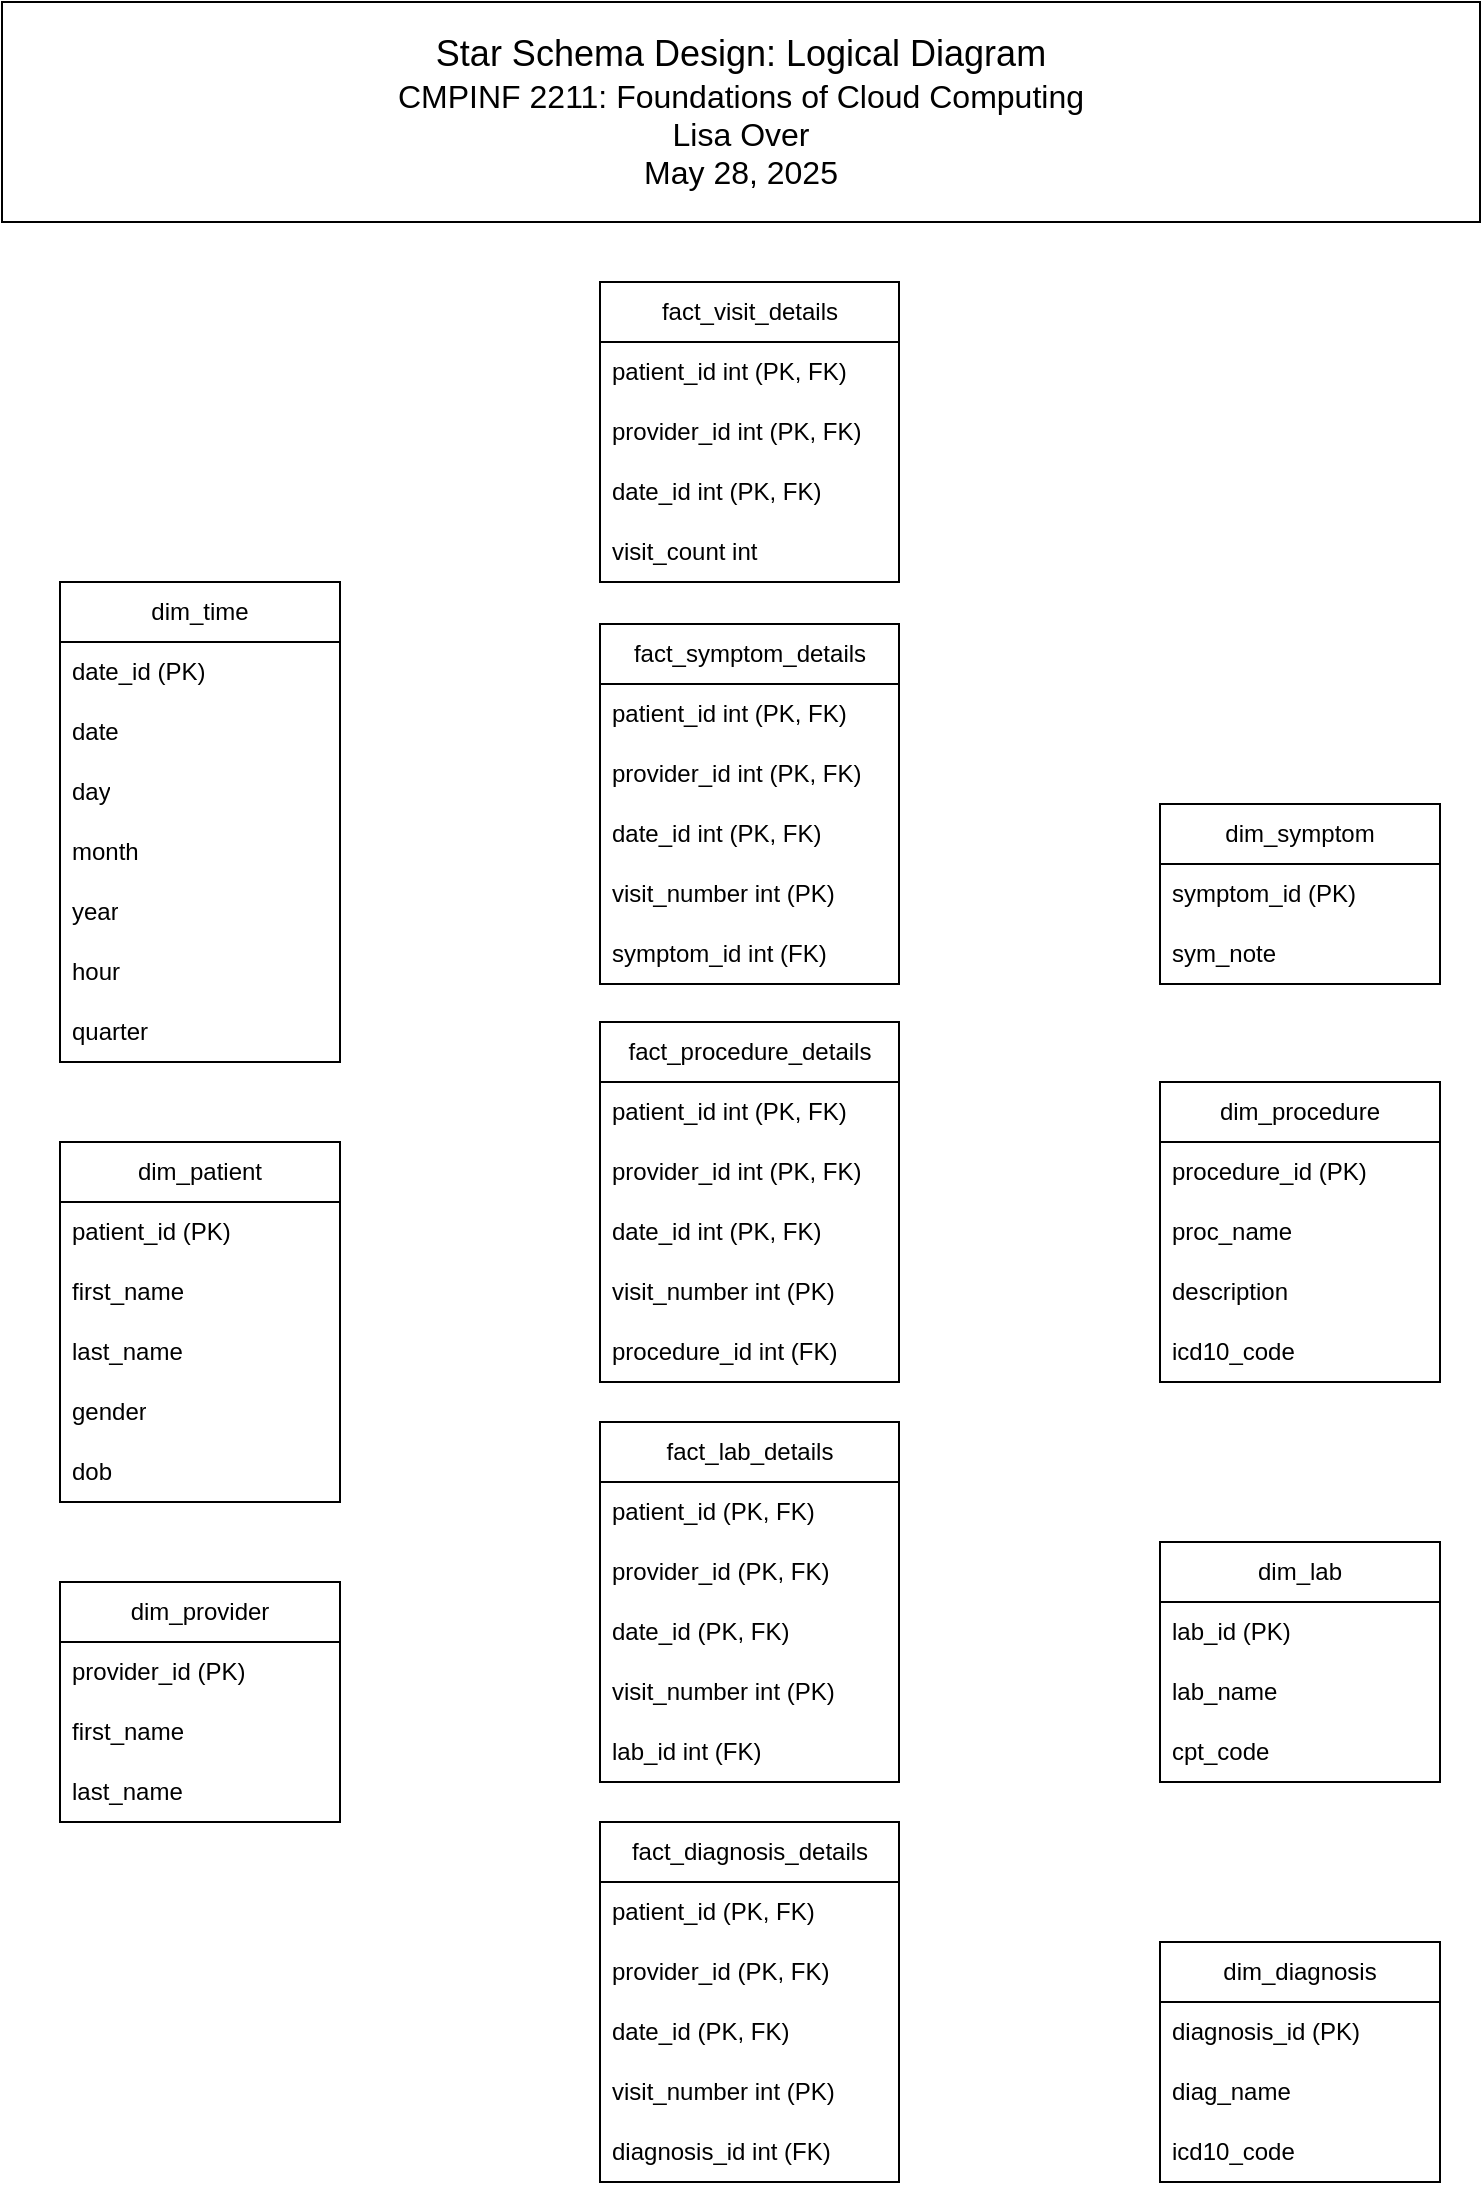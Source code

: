 <mxfile version="27.0.9">
  <diagram name="Page-1" id="A3zh73i4j1TpFUD3K1uN">
    <mxGraphModel dx="942" dy="1663" grid="1" gridSize="10" guides="1" tooltips="1" connect="1" arrows="1" fold="1" page="1" pageScale="1" pageWidth="850" pageHeight="1100" math="0" shadow="0">
      <root>
        <mxCell id="0" />
        <mxCell id="1" parent="0" />
        <mxCell id="DLNXsr5lxC3770AfFGbQ-2" value="fact_visit_details" style="swimlane;fontStyle=0;childLayout=stackLayout;horizontal=1;startSize=30;horizontalStack=0;resizeParent=1;resizeParentMax=0;resizeLast=0;collapsible=1;marginBottom=0;whiteSpace=wrap;html=1;" parent="1" vertex="1">
          <mxGeometry x="350" y="-930" width="149.5" height="150" as="geometry">
            <mxRectangle x="210" y="70" width="170" height="30" as="alternateBounds" />
          </mxGeometry>
        </mxCell>
        <mxCell id="DLNXsr5lxC3770AfFGbQ-10" value="patient_id int (PK, FK)" style="text;strokeColor=none;fillColor=none;align=left;verticalAlign=middle;spacingLeft=4;spacingRight=4;overflow=hidden;points=[[0,0.5],[1,0.5]];portConstraint=eastwest;rotatable=0;whiteSpace=wrap;html=1;" parent="DLNXsr5lxC3770AfFGbQ-2" vertex="1">
          <mxGeometry y="30" width="149.5" height="30" as="geometry" />
        </mxCell>
        <mxCell id="uM94AEK0M4l-UiJbQwfq-13" value="provider_id int (PK, FK)" style="text;strokeColor=none;fillColor=none;align=left;verticalAlign=middle;spacingLeft=4;spacingRight=4;overflow=hidden;points=[[0,0.5],[1,0.5]];portConstraint=eastwest;rotatable=0;whiteSpace=wrap;html=1;" vertex="1" parent="DLNXsr5lxC3770AfFGbQ-2">
          <mxGeometry y="60" width="149.5" height="30" as="geometry" />
        </mxCell>
        <mxCell id="uM94AEK0M4l-UiJbQwfq-12" value="date_id int (PK, FK)" style="text;strokeColor=none;fillColor=none;align=left;verticalAlign=middle;spacingLeft=4;spacingRight=4;overflow=hidden;points=[[0,0.5],[1,0.5]];portConstraint=eastwest;rotatable=0;whiteSpace=wrap;html=1;" vertex="1" parent="DLNXsr5lxC3770AfFGbQ-2">
          <mxGeometry y="90" width="149.5" height="30" as="geometry" />
        </mxCell>
        <mxCell id="uM94AEK0M4l-UiJbQwfq-14" value="visit_count int" style="text;strokeColor=none;fillColor=none;align=left;verticalAlign=middle;spacingLeft=4;spacingRight=4;overflow=hidden;points=[[0,0.5],[1,0.5]];portConstraint=eastwest;rotatable=0;whiteSpace=wrap;html=1;" vertex="1" parent="DLNXsr5lxC3770AfFGbQ-2">
          <mxGeometry y="120" width="149.5" height="30" as="geometry" />
        </mxCell>
        <mxCell id="DLNXsr5lxC3770AfFGbQ-14" value="dim_time" style="swimlane;fontStyle=0;childLayout=stackLayout;horizontal=1;startSize=30;horizontalStack=0;resizeParent=1;resizeParentMax=0;resizeLast=0;collapsible=1;marginBottom=0;whiteSpace=wrap;html=1;" parent="1" vertex="1">
          <mxGeometry x="80" y="-780" width="140" height="240" as="geometry" />
        </mxCell>
        <mxCell id="DLNXsr5lxC3770AfFGbQ-15" value="date_id (PK)" style="text;strokeColor=none;fillColor=none;align=left;verticalAlign=middle;spacingLeft=4;spacingRight=4;overflow=hidden;points=[[0,0.5],[1,0.5]];portConstraint=eastwest;rotatable=0;whiteSpace=wrap;html=1;" parent="DLNXsr5lxC3770AfFGbQ-14" vertex="1">
          <mxGeometry y="30" width="140" height="30" as="geometry" />
        </mxCell>
        <mxCell id="DLNXsr5lxC3770AfFGbQ-16" value="date" style="text;strokeColor=none;fillColor=none;align=left;verticalAlign=middle;spacingLeft=4;spacingRight=4;overflow=hidden;points=[[0,0.5],[1,0.5]];portConstraint=eastwest;rotatable=0;whiteSpace=wrap;html=1;" parent="DLNXsr5lxC3770AfFGbQ-14" vertex="1">
          <mxGeometry y="60" width="140" height="30" as="geometry" />
        </mxCell>
        <mxCell id="DLNXsr5lxC3770AfFGbQ-17" value="day" style="text;strokeColor=none;fillColor=none;align=left;verticalAlign=middle;spacingLeft=4;spacingRight=4;overflow=hidden;points=[[0,0.5],[1,0.5]];portConstraint=eastwest;rotatable=0;whiteSpace=wrap;html=1;" parent="DLNXsr5lxC3770AfFGbQ-14" vertex="1">
          <mxGeometry y="90" width="140" height="30" as="geometry" />
        </mxCell>
        <mxCell id="DLNXsr5lxC3770AfFGbQ-18" value="month" style="text;strokeColor=none;fillColor=none;align=left;verticalAlign=middle;spacingLeft=4;spacingRight=4;overflow=hidden;points=[[0,0.5],[1,0.5]];portConstraint=eastwest;rotatable=0;whiteSpace=wrap;html=1;" parent="DLNXsr5lxC3770AfFGbQ-14" vertex="1">
          <mxGeometry y="120" width="140" height="30" as="geometry" />
        </mxCell>
        <mxCell id="DLNXsr5lxC3770AfFGbQ-19" value="year" style="text;strokeColor=none;fillColor=none;align=left;verticalAlign=middle;spacingLeft=4;spacingRight=4;overflow=hidden;points=[[0,0.5],[1,0.5]];portConstraint=eastwest;rotatable=0;whiteSpace=wrap;html=1;" parent="DLNXsr5lxC3770AfFGbQ-14" vertex="1">
          <mxGeometry y="150" width="140" height="30" as="geometry" />
        </mxCell>
        <mxCell id="DLNXsr5lxC3770AfFGbQ-20" value="hour" style="text;strokeColor=none;fillColor=none;align=left;verticalAlign=middle;spacingLeft=4;spacingRight=4;overflow=hidden;points=[[0,0.5],[1,0.5]];portConstraint=eastwest;rotatable=0;whiteSpace=wrap;html=1;" parent="DLNXsr5lxC3770AfFGbQ-14" vertex="1">
          <mxGeometry y="180" width="140" height="30" as="geometry" />
        </mxCell>
        <mxCell id="DLNXsr5lxC3770AfFGbQ-21" value="quarter" style="text;strokeColor=none;fillColor=none;align=left;verticalAlign=middle;spacingLeft=4;spacingRight=4;overflow=hidden;points=[[0,0.5],[1,0.5]];portConstraint=eastwest;rotatable=0;whiteSpace=wrap;html=1;" parent="DLNXsr5lxC3770AfFGbQ-14" vertex="1">
          <mxGeometry y="210" width="140" height="30" as="geometry" />
        </mxCell>
        <mxCell id="L_Xo5fy1KZ5IT5YEGmSx-4" value="dim_patient" style="swimlane;fontStyle=0;childLayout=stackLayout;horizontal=1;startSize=30;horizontalStack=0;resizeParent=1;resizeParentMax=0;resizeLast=0;collapsible=1;marginBottom=0;whiteSpace=wrap;html=1;" parent="1" vertex="1">
          <mxGeometry x="80" y="-500" width="140" height="180" as="geometry" />
        </mxCell>
        <mxCell id="L_Xo5fy1KZ5IT5YEGmSx-5" value="patient_id (PK)" style="text;strokeColor=none;fillColor=none;align=left;verticalAlign=middle;spacingLeft=4;spacingRight=4;overflow=hidden;points=[[0,0.5],[1,0.5]];portConstraint=eastwest;rotatable=0;whiteSpace=wrap;html=1;" parent="L_Xo5fy1KZ5IT5YEGmSx-4" vertex="1">
          <mxGeometry y="30" width="140" height="30" as="geometry" />
        </mxCell>
        <mxCell id="L_Xo5fy1KZ5IT5YEGmSx-6" value="first_name" style="text;strokeColor=none;fillColor=none;align=left;verticalAlign=middle;spacingLeft=4;spacingRight=4;overflow=hidden;points=[[0,0.5],[1,0.5]];portConstraint=eastwest;rotatable=0;whiteSpace=wrap;html=1;" parent="L_Xo5fy1KZ5IT5YEGmSx-4" vertex="1">
          <mxGeometry y="60" width="140" height="30" as="geometry" />
        </mxCell>
        <mxCell id="L_Xo5fy1KZ5IT5YEGmSx-7" value="last_name" style="text;strokeColor=none;fillColor=none;align=left;verticalAlign=middle;spacingLeft=4;spacingRight=4;overflow=hidden;points=[[0,0.5],[1,0.5]];portConstraint=eastwest;rotatable=0;whiteSpace=wrap;html=1;" parent="L_Xo5fy1KZ5IT5YEGmSx-4" vertex="1">
          <mxGeometry y="90" width="140" height="30" as="geometry" />
        </mxCell>
        <mxCell id="L_Xo5fy1KZ5IT5YEGmSx-8" value="gender" style="text;strokeColor=none;fillColor=none;align=left;verticalAlign=middle;spacingLeft=4;spacingRight=4;overflow=hidden;points=[[0,0.5],[1,0.5]];portConstraint=eastwest;rotatable=0;whiteSpace=wrap;html=1;" parent="L_Xo5fy1KZ5IT5YEGmSx-4" vertex="1">
          <mxGeometry y="120" width="140" height="30" as="geometry" />
        </mxCell>
        <mxCell id="L_Xo5fy1KZ5IT5YEGmSx-9" value="dob" style="text;strokeColor=none;fillColor=none;align=left;verticalAlign=middle;spacingLeft=4;spacingRight=4;overflow=hidden;points=[[0,0.5],[1,0.5]];portConstraint=eastwest;rotatable=0;whiteSpace=wrap;html=1;" parent="L_Xo5fy1KZ5IT5YEGmSx-4" vertex="1">
          <mxGeometry y="150" width="140" height="30" as="geometry" />
        </mxCell>
        <mxCell id="L_Xo5fy1KZ5IT5YEGmSx-10" value="dim_provider" style="swimlane;fontStyle=0;childLayout=stackLayout;horizontal=1;startSize=30;horizontalStack=0;resizeParent=1;resizeParentMax=0;resizeLast=0;collapsible=1;marginBottom=0;whiteSpace=wrap;html=1;" parent="1" vertex="1">
          <mxGeometry x="80" y="-280" width="140" height="120" as="geometry" />
        </mxCell>
        <mxCell id="L_Xo5fy1KZ5IT5YEGmSx-11" value="provider_id (PK)" style="text;strokeColor=none;fillColor=none;align=left;verticalAlign=middle;spacingLeft=4;spacingRight=4;overflow=hidden;points=[[0,0.5],[1,0.5]];portConstraint=eastwest;rotatable=0;whiteSpace=wrap;html=1;" parent="L_Xo5fy1KZ5IT5YEGmSx-10" vertex="1">
          <mxGeometry y="30" width="140" height="30" as="geometry" />
        </mxCell>
        <mxCell id="L_Xo5fy1KZ5IT5YEGmSx-12" value="first_name" style="text;strokeColor=none;fillColor=none;align=left;verticalAlign=middle;spacingLeft=4;spacingRight=4;overflow=hidden;points=[[0,0.5],[1,0.5]];portConstraint=eastwest;rotatable=0;whiteSpace=wrap;html=1;" parent="L_Xo5fy1KZ5IT5YEGmSx-10" vertex="1">
          <mxGeometry y="60" width="140" height="30" as="geometry" />
        </mxCell>
        <mxCell id="L_Xo5fy1KZ5IT5YEGmSx-13" value="last_name" style="text;strokeColor=none;fillColor=none;align=left;verticalAlign=middle;spacingLeft=4;spacingRight=4;overflow=hidden;points=[[0,0.5],[1,0.5]];portConstraint=eastwest;rotatable=0;whiteSpace=wrap;html=1;" parent="L_Xo5fy1KZ5IT5YEGmSx-10" vertex="1">
          <mxGeometry y="90" width="140" height="30" as="geometry" />
        </mxCell>
        <mxCell id="L_Xo5fy1KZ5IT5YEGmSx-18" value="dim_procedure" style="swimlane;fontStyle=0;childLayout=stackLayout;horizontal=1;startSize=30;horizontalStack=0;resizeParent=1;resizeParentMax=0;resizeLast=0;collapsible=1;marginBottom=0;whiteSpace=wrap;html=1;" parent="1" vertex="1">
          <mxGeometry x="630" y="-530" width="140" height="150" as="geometry" />
        </mxCell>
        <mxCell id="L_Xo5fy1KZ5IT5YEGmSx-19" value="procedure_id (PK)" style="text;strokeColor=none;fillColor=none;align=left;verticalAlign=middle;spacingLeft=4;spacingRight=4;overflow=hidden;points=[[0,0.5],[1,0.5]];portConstraint=eastwest;rotatable=0;whiteSpace=wrap;html=1;" parent="L_Xo5fy1KZ5IT5YEGmSx-18" vertex="1">
          <mxGeometry y="30" width="140" height="30" as="geometry" />
        </mxCell>
        <mxCell id="L_Xo5fy1KZ5IT5YEGmSx-20" value="proc_name" style="text;strokeColor=none;fillColor=none;align=left;verticalAlign=middle;spacingLeft=4;spacingRight=4;overflow=hidden;points=[[0,0.5],[1,0.5]];portConstraint=eastwest;rotatable=0;whiteSpace=wrap;html=1;" parent="L_Xo5fy1KZ5IT5YEGmSx-18" vertex="1">
          <mxGeometry y="60" width="140" height="30" as="geometry" />
        </mxCell>
        <mxCell id="L_Xo5fy1KZ5IT5YEGmSx-21" value="description" style="text;strokeColor=none;fillColor=none;align=left;verticalAlign=middle;spacingLeft=4;spacingRight=4;overflow=hidden;points=[[0,0.5],[1,0.5]];portConstraint=eastwest;rotatable=0;whiteSpace=wrap;html=1;" parent="L_Xo5fy1KZ5IT5YEGmSx-18" vertex="1">
          <mxGeometry y="90" width="140" height="30" as="geometry" />
        </mxCell>
        <mxCell id="L_Xo5fy1KZ5IT5YEGmSx-36" value="icd10_code" style="text;strokeColor=none;fillColor=none;align=left;verticalAlign=middle;spacingLeft=4;spacingRight=4;overflow=hidden;points=[[0,0.5],[1,0.5]];portConstraint=eastwest;rotatable=0;whiteSpace=wrap;html=1;" parent="L_Xo5fy1KZ5IT5YEGmSx-18" vertex="1">
          <mxGeometry y="120" width="140" height="30" as="geometry" />
        </mxCell>
        <mxCell id="L_Xo5fy1KZ5IT5YEGmSx-22" value="dim_diagnosis" style="swimlane;fontStyle=0;childLayout=stackLayout;horizontal=1;startSize=30;horizontalStack=0;resizeParent=1;resizeParentMax=0;resizeLast=0;collapsible=1;marginBottom=0;whiteSpace=wrap;html=1;" parent="1" vertex="1">
          <mxGeometry x="630" y="-100" width="140" height="120" as="geometry" />
        </mxCell>
        <mxCell id="L_Xo5fy1KZ5IT5YEGmSx-23" value="diagnosis_id (PK)" style="text;strokeColor=none;fillColor=none;align=left;verticalAlign=middle;spacingLeft=4;spacingRight=4;overflow=hidden;points=[[0,0.5],[1,0.5]];portConstraint=eastwest;rotatable=0;whiteSpace=wrap;html=1;" parent="L_Xo5fy1KZ5IT5YEGmSx-22" vertex="1">
          <mxGeometry y="30" width="140" height="30" as="geometry" />
        </mxCell>
        <mxCell id="L_Xo5fy1KZ5IT5YEGmSx-24" value="diag_name" style="text;strokeColor=none;fillColor=none;align=left;verticalAlign=middle;spacingLeft=4;spacingRight=4;overflow=hidden;points=[[0,0.5],[1,0.5]];portConstraint=eastwest;rotatable=0;whiteSpace=wrap;html=1;" parent="L_Xo5fy1KZ5IT5YEGmSx-22" vertex="1">
          <mxGeometry y="60" width="140" height="30" as="geometry" />
        </mxCell>
        <mxCell id="L_Xo5fy1KZ5IT5YEGmSx-25" value="icd10_code" style="text;strokeColor=none;fillColor=none;align=left;verticalAlign=middle;spacingLeft=4;spacingRight=4;overflow=hidden;points=[[0,0.5],[1,0.5]];portConstraint=eastwest;rotatable=0;whiteSpace=wrap;html=1;" parent="L_Xo5fy1KZ5IT5YEGmSx-22" vertex="1">
          <mxGeometry y="90" width="140" height="30" as="geometry" />
        </mxCell>
        <mxCell id="L_Xo5fy1KZ5IT5YEGmSx-26" value="dim_symptom" style="swimlane;fontStyle=0;childLayout=stackLayout;horizontal=1;startSize=30;horizontalStack=0;resizeParent=1;resizeParentMax=0;resizeLast=0;collapsible=1;marginBottom=0;whiteSpace=wrap;html=1;" parent="1" vertex="1">
          <mxGeometry x="630" y="-669" width="140" height="90" as="geometry" />
        </mxCell>
        <mxCell id="L_Xo5fy1KZ5IT5YEGmSx-27" value="symptom_id (PK)" style="text;strokeColor=none;fillColor=none;align=left;verticalAlign=middle;spacingLeft=4;spacingRight=4;overflow=hidden;points=[[0,0.5],[1,0.5]];portConstraint=eastwest;rotatable=0;whiteSpace=wrap;html=1;" parent="L_Xo5fy1KZ5IT5YEGmSx-26" vertex="1">
          <mxGeometry y="30" width="140" height="30" as="geometry" />
        </mxCell>
        <mxCell id="L_Xo5fy1KZ5IT5YEGmSx-28" value="sym_note" style="text;strokeColor=none;fillColor=none;align=left;verticalAlign=middle;spacingLeft=4;spacingRight=4;overflow=hidden;points=[[0,0.5],[1,0.5]];portConstraint=eastwest;rotatable=0;whiteSpace=wrap;html=1;" parent="L_Xo5fy1KZ5IT5YEGmSx-26" vertex="1">
          <mxGeometry y="60" width="140" height="30" as="geometry" />
        </mxCell>
        <mxCell id="L_Xo5fy1KZ5IT5YEGmSx-48" value="&lt;font style=&quot;font-size: 18px;&quot;&gt;Star Schema Design: Logical Diagram&lt;/font&gt;&lt;div&gt;&lt;font size=&quot;3&quot;&gt;CMPINF 2211: Foundations of Cloud Computing&lt;br&gt;&lt;/font&gt;&lt;div&gt;&lt;font size=&quot;3&quot;&gt;Lisa Over&lt;/font&gt;&lt;/div&gt;&lt;div&gt;&lt;font size=&quot;3&quot;&gt;May 28, 2025&lt;/font&gt;&lt;/div&gt;&lt;/div&gt;" style="rounded=0;whiteSpace=wrap;html=1;" parent="1" vertex="1">
          <mxGeometry x="51" y="-1070" width="739" height="110" as="geometry" />
        </mxCell>
        <mxCell id="uM94AEK0M4l-UiJbQwfq-5" value="fact_symptom_details" style="swimlane;fontStyle=0;childLayout=stackLayout;horizontal=1;startSize=30;horizontalStack=0;resizeParent=1;resizeParentMax=0;resizeLast=0;collapsible=1;marginBottom=0;whiteSpace=wrap;html=1;" vertex="1" parent="1">
          <mxGeometry x="350" y="-759" width="149.5" height="180" as="geometry" />
        </mxCell>
        <mxCell id="uM94AEK0M4l-UiJbQwfq-10" value="patient_id int&amp;nbsp;(PK,&amp;nbsp;FK)" style="text;strokeColor=none;fillColor=none;align=left;verticalAlign=middle;spacingLeft=4;spacingRight=4;overflow=hidden;points=[[0,0.5],[1,0.5]];portConstraint=eastwest;rotatable=0;whiteSpace=wrap;html=1;" vertex="1" parent="uM94AEK0M4l-UiJbQwfq-5">
          <mxGeometry y="30" width="149.5" height="30" as="geometry" />
        </mxCell>
        <mxCell id="uM94AEK0M4l-UiJbQwfq-11" value="provider_id int&amp;nbsp;(PK,&amp;nbsp;FK)" style="text;strokeColor=none;fillColor=none;align=left;verticalAlign=middle;spacingLeft=4;spacingRight=4;overflow=hidden;points=[[0,0.5],[1,0.5]];portConstraint=eastwest;rotatable=0;whiteSpace=wrap;html=1;" vertex="1" parent="uM94AEK0M4l-UiJbQwfq-5">
          <mxGeometry y="60" width="149.5" height="30" as="geometry" />
        </mxCell>
        <mxCell id="uM94AEK0M4l-UiJbQwfq-9" value="date_id int&amp;nbsp;(PK,&amp;nbsp;FK)" style="text;strokeColor=none;fillColor=none;align=left;verticalAlign=middle;spacingLeft=4;spacingRight=4;overflow=hidden;points=[[0,0.5],[1,0.5]];portConstraint=eastwest;rotatable=0;whiteSpace=wrap;html=1;" vertex="1" parent="uM94AEK0M4l-UiJbQwfq-5">
          <mxGeometry y="90" width="149.5" height="30" as="geometry" />
        </mxCell>
        <mxCell id="uM94AEK0M4l-UiJbQwfq-7" value="visit_number int (PK)" style="text;strokeColor=none;fillColor=none;align=left;verticalAlign=middle;spacingLeft=4;spacingRight=4;overflow=hidden;points=[[0,0.5],[1,0.5]];portConstraint=eastwest;rotatable=0;whiteSpace=wrap;html=1;" vertex="1" parent="uM94AEK0M4l-UiJbQwfq-5">
          <mxGeometry y="120" width="149.5" height="30" as="geometry" />
        </mxCell>
        <mxCell id="uM94AEK0M4l-UiJbQwfq-8" value="symptom_id int&amp;nbsp;(FK)" style="text;strokeColor=none;fillColor=none;align=left;verticalAlign=middle;spacingLeft=4;spacingRight=4;overflow=hidden;points=[[0,0.5],[1,0.5]];portConstraint=eastwest;rotatable=0;whiteSpace=wrap;html=1;" vertex="1" parent="uM94AEK0M4l-UiJbQwfq-5">
          <mxGeometry y="150" width="149.5" height="30" as="geometry" />
        </mxCell>
        <mxCell id="uM94AEK0M4l-UiJbQwfq-15" value="fact_procedure_details" style="swimlane;fontStyle=0;childLayout=stackLayout;horizontal=1;startSize=30;horizontalStack=0;resizeParent=1;resizeParentMax=0;resizeLast=0;collapsible=1;marginBottom=0;whiteSpace=wrap;html=1;" vertex="1" parent="1">
          <mxGeometry x="350" y="-560" width="149.5" height="180" as="geometry" />
        </mxCell>
        <mxCell id="uM94AEK0M4l-UiJbQwfq-16" value="patient_id int (PK, FK)" style="text;strokeColor=none;fillColor=none;align=left;verticalAlign=middle;spacingLeft=4;spacingRight=4;overflow=hidden;points=[[0,0.5],[1,0.5]];portConstraint=eastwest;rotatable=0;whiteSpace=wrap;html=1;" vertex="1" parent="uM94AEK0M4l-UiJbQwfq-15">
          <mxGeometry y="30" width="149.5" height="30" as="geometry" />
        </mxCell>
        <mxCell id="uM94AEK0M4l-UiJbQwfq-17" value="provider_id int&amp;nbsp;(PK,&amp;nbsp;FK)" style="text;strokeColor=none;fillColor=none;align=left;verticalAlign=middle;spacingLeft=4;spacingRight=4;overflow=hidden;points=[[0,0.5],[1,0.5]];portConstraint=eastwest;rotatable=0;whiteSpace=wrap;html=1;" vertex="1" parent="uM94AEK0M4l-UiJbQwfq-15">
          <mxGeometry y="60" width="149.5" height="30" as="geometry" />
        </mxCell>
        <mxCell id="uM94AEK0M4l-UiJbQwfq-18" value="date_id int&amp;nbsp;(PK,&amp;nbsp;FK)" style="text;strokeColor=none;fillColor=none;align=left;verticalAlign=middle;spacingLeft=4;spacingRight=4;overflow=hidden;points=[[0,0.5],[1,0.5]];portConstraint=eastwest;rotatable=0;whiteSpace=wrap;html=1;" vertex="1" parent="uM94AEK0M4l-UiJbQwfq-15">
          <mxGeometry y="90" width="149.5" height="30" as="geometry" />
        </mxCell>
        <mxCell id="uM94AEK0M4l-UiJbQwfq-19" value="visit_number int (PK)" style="text;strokeColor=none;fillColor=none;align=left;verticalAlign=middle;spacingLeft=4;spacingRight=4;overflow=hidden;points=[[0,0.5],[1,0.5]];portConstraint=eastwest;rotatable=0;whiteSpace=wrap;html=1;" vertex="1" parent="uM94AEK0M4l-UiJbQwfq-15">
          <mxGeometry y="120" width="149.5" height="30" as="geometry" />
        </mxCell>
        <mxCell id="uM94AEK0M4l-UiJbQwfq-20" value="procedure_id int&amp;nbsp;(FK)" style="text;strokeColor=none;fillColor=none;align=left;verticalAlign=middle;spacingLeft=4;spacingRight=4;overflow=hidden;points=[[0,0.5],[1,0.5]];portConstraint=eastwest;rotatable=0;whiteSpace=wrap;html=1;" vertex="1" parent="uM94AEK0M4l-UiJbQwfq-15">
          <mxGeometry y="150" width="149.5" height="30" as="geometry" />
        </mxCell>
        <mxCell id="uM94AEK0M4l-UiJbQwfq-21" value="fact_lab_details" style="swimlane;fontStyle=0;childLayout=stackLayout;horizontal=1;startSize=30;horizontalStack=0;resizeParent=1;resizeParentMax=0;resizeLast=0;collapsible=1;marginBottom=0;whiteSpace=wrap;html=1;" vertex="1" parent="1">
          <mxGeometry x="350" y="-360" width="149.5" height="180" as="geometry" />
        </mxCell>
        <mxCell id="uM94AEK0M4l-UiJbQwfq-22" value="patient_id (PK,&amp;nbsp;FK)" style="text;strokeColor=none;fillColor=none;align=left;verticalAlign=middle;spacingLeft=4;spacingRight=4;overflow=hidden;points=[[0,0.5],[1,0.5]];portConstraint=eastwest;rotatable=0;whiteSpace=wrap;html=1;" vertex="1" parent="uM94AEK0M4l-UiJbQwfq-21">
          <mxGeometry y="30" width="149.5" height="30" as="geometry" />
        </mxCell>
        <mxCell id="uM94AEK0M4l-UiJbQwfq-23" value="provider_id&amp;nbsp;(PK,&amp;nbsp;FK)" style="text;strokeColor=none;fillColor=none;align=left;verticalAlign=middle;spacingLeft=4;spacingRight=4;overflow=hidden;points=[[0,0.5],[1,0.5]];portConstraint=eastwest;rotatable=0;whiteSpace=wrap;html=1;" vertex="1" parent="uM94AEK0M4l-UiJbQwfq-21">
          <mxGeometry y="60" width="149.5" height="30" as="geometry" />
        </mxCell>
        <mxCell id="uM94AEK0M4l-UiJbQwfq-24" value="date_id (PK,&amp;nbsp;FK)" style="text;strokeColor=none;fillColor=none;align=left;verticalAlign=middle;spacingLeft=4;spacingRight=4;overflow=hidden;points=[[0,0.5],[1,0.5]];portConstraint=eastwest;rotatable=0;whiteSpace=wrap;html=1;" vertex="1" parent="uM94AEK0M4l-UiJbQwfq-21">
          <mxGeometry y="90" width="149.5" height="30" as="geometry" />
        </mxCell>
        <mxCell id="uM94AEK0M4l-UiJbQwfq-25" value="visit_number&amp;nbsp;int (PK)" style="text;strokeColor=none;fillColor=none;align=left;verticalAlign=middle;spacingLeft=4;spacingRight=4;overflow=hidden;points=[[0,0.5],[1,0.5]];portConstraint=eastwest;rotatable=0;whiteSpace=wrap;html=1;" vertex="1" parent="uM94AEK0M4l-UiJbQwfq-21">
          <mxGeometry y="120" width="149.5" height="30" as="geometry" />
        </mxCell>
        <mxCell id="uM94AEK0M4l-UiJbQwfq-26" value="lab_id&amp;nbsp;int&amp;nbsp;(FK)" style="text;strokeColor=none;fillColor=none;align=left;verticalAlign=middle;spacingLeft=4;spacingRight=4;overflow=hidden;points=[[0,0.5],[1,0.5]];portConstraint=eastwest;rotatable=0;whiteSpace=wrap;html=1;" vertex="1" parent="uM94AEK0M4l-UiJbQwfq-21">
          <mxGeometry y="150" width="149.5" height="30" as="geometry" />
        </mxCell>
        <mxCell id="uM94AEK0M4l-UiJbQwfq-27" value="fact_diagnosis_details" style="swimlane;fontStyle=0;childLayout=stackLayout;horizontal=1;startSize=30;horizontalStack=0;resizeParent=1;resizeParentMax=0;resizeLast=0;collapsible=1;marginBottom=0;whiteSpace=wrap;html=1;" vertex="1" parent="1">
          <mxGeometry x="350" y="-160" width="149.5" height="180" as="geometry" />
        </mxCell>
        <mxCell id="uM94AEK0M4l-UiJbQwfq-28" value="patient_id (PK,&amp;nbsp;FK)" style="text;strokeColor=none;fillColor=none;align=left;verticalAlign=middle;spacingLeft=4;spacingRight=4;overflow=hidden;points=[[0,0.5],[1,0.5]];portConstraint=eastwest;rotatable=0;whiteSpace=wrap;html=1;" vertex="1" parent="uM94AEK0M4l-UiJbQwfq-27">
          <mxGeometry y="30" width="149.5" height="30" as="geometry" />
        </mxCell>
        <mxCell id="uM94AEK0M4l-UiJbQwfq-29" value="provider_id&amp;nbsp;(PK,&amp;nbsp;FK)" style="text;strokeColor=none;fillColor=none;align=left;verticalAlign=middle;spacingLeft=4;spacingRight=4;overflow=hidden;points=[[0,0.5],[1,0.5]];portConstraint=eastwest;rotatable=0;whiteSpace=wrap;html=1;" vertex="1" parent="uM94AEK0M4l-UiJbQwfq-27">
          <mxGeometry y="60" width="149.5" height="30" as="geometry" />
        </mxCell>
        <mxCell id="uM94AEK0M4l-UiJbQwfq-30" value="date_id (PK,&amp;nbsp;FK)" style="text;strokeColor=none;fillColor=none;align=left;verticalAlign=middle;spacingLeft=4;spacingRight=4;overflow=hidden;points=[[0,0.5],[1,0.5]];portConstraint=eastwest;rotatable=0;whiteSpace=wrap;html=1;" vertex="1" parent="uM94AEK0M4l-UiJbQwfq-27">
          <mxGeometry y="90" width="149.5" height="30" as="geometry" />
        </mxCell>
        <mxCell id="uM94AEK0M4l-UiJbQwfq-31" value="visit_number&amp;nbsp;int (PK)" style="text;strokeColor=none;fillColor=none;align=left;verticalAlign=middle;spacingLeft=4;spacingRight=4;overflow=hidden;points=[[0,0.5],[1,0.5]];portConstraint=eastwest;rotatable=0;whiteSpace=wrap;html=1;" vertex="1" parent="uM94AEK0M4l-UiJbQwfq-27">
          <mxGeometry y="120" width="149.5" height="30" as="geometry" />
        </mxCell>
        <mxCell id="uM94AEK0M4l-UiJbQwfq-32" value="diagnosis_id&amp;nbsp;int&amp;nbsp;(FK)" style="text;strokeColor=none;fillColor=none;align=left;verticalAlign=middle;spacingLeft=4;spacingRight=4;overflow=hidden;points=[[0,0.5],[1,0.5]];portConstraint=eastwest;rotatable=0;whiteSpace=wrap;html=1;" vertex="1" parent="uM94AEK0M4l-UiJbQwfq-27">
          <mxGeometry y="150" width="149.5" height="30" as="geometry" />
        </mxCell>
        <mxCell id="L_Xo5fy1KZ5IT5YEGmSx-30" value="dim_lab" style="swimlane;fontStyle=0;childLayout=stackLayout;horizontal=1;startSize=30;horizontalStack=0;resizeParent=1;resizeParentMax=0;resizeLast=0;collapsible=1;marginBottom=0;whiteSpace=wrap;html=1;" parent="1" vertex="1">
          <mxGeometry x="630" y="-300" width="140" height="120" as="geometry" />
        </mxCell>
        <mxCell id="L_Xo5fy1KZ5IT5YEGmSx-31" value="lab_id (PK)" style="text;strokeColor=none;fillColor=none;align=left;verticalAlign=middle;spacingLeft=4;spacingRight=4;overflow=hidden;points=[[0,0.5],[1,0.5]];portConstraint=eastwest;rotatable=0;whiteSpace=wrap;html=1;" parent="L_Xo5fy1KZ5IT5YEGmSx-30" vertex="1">
          <mxGeometry y="30" width="140" height="30" as="geometry" />
        </mxCell>
        <mxCell id="L_Xo5fy1KZ5IT5YEGmSx-32" value="lab_name" style="text;strokeColor=none;fillColor=none;align=left;verticalAlign=middle;spacingLeft=4;spacingRight=4;overflow=hidden;points=[[0,0.5],[1,0.5]];portConstraint=eastwest;rotatable=0;whiteSpace=wrap;html=1;" parent="L_Xo5fy1KZ5IT5YEGmSx-30" vertex="1">
          <mxGeometry y="60" width="140" height="30" as="geometry" />
        </mxCell>
        <mxCell id="L_Xo5fy1KZ5IT5YEGmSx-33" value="cpt_code" style="text;strokeColor=none;fillColor=none;align=left;verticalAlign=middle;spacingLeft=4;spacingRight=4;overflow=hidden;points=[[0,0.5],[1,0.5]];portConstraint=eastwest;rotatable=0;whiteSpace=wrap;html=1;" parent="L_Xo5fy1KZ5IT5YEGmSx-30" vertex="1">
          <mxGeometry y="90" width="140" height="30" as="geometry" />
        </mxCell>
      </root>
    </mxGraphModel>
  </diagram>
</mxfile>
